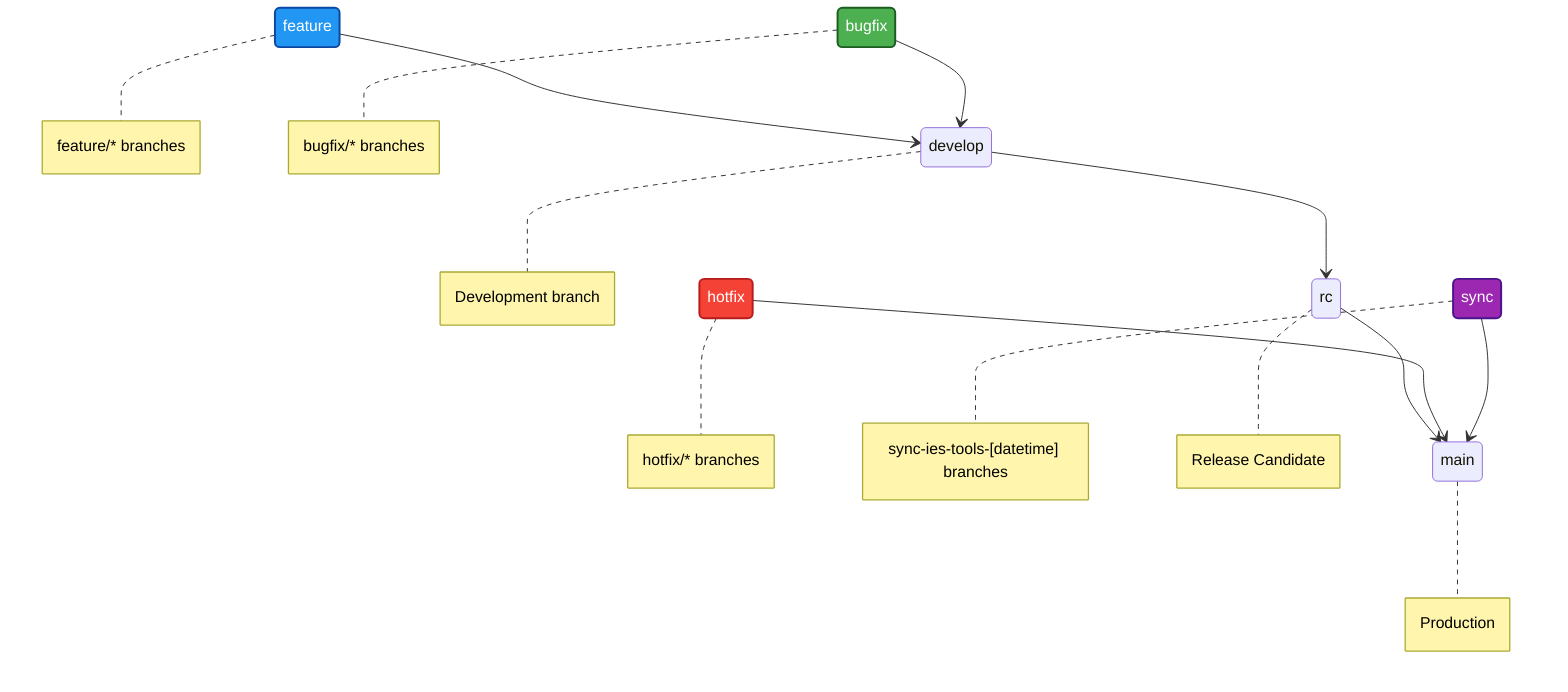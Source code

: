 stateDiagram-v2
   classDef featureBranch fill:#2196F3,stroke:#0D47A1,stroke-width:2px,color:white
   classDef bugfixBranch fill:#4CAF50,stroke:#1B5E20,stroke-width:2px,color:white
   classDef hotfixBranch fill:#F44336,stroke:#B71C1C,stroke-width:2px,color:white
   classDef syncBranch fill:#9C27B0,stroke:#4A148C,stroke-width:2px,color:white
   classDef mainBranch fill:#FF9800,stroke:#E65100,stroke-width:2px,color:white

   feature:::featureBranch --> develop
   bugfix:::bugfixBranch --> develop
   develop --> rc
   rc --> main
   hotfix:::hotfixBranch --> main
   sync:::syncBranch --> main

   note right of feature: feature/* branches
   note right of bugfix: bugfix/* branches
   note right of hotfix: hotfix/* branches
   note right of sync: sync-ies-tools-[datetime] branches

   note right of develop: Development branch
   note right of rc: Release Candidate
   note right of main: Production